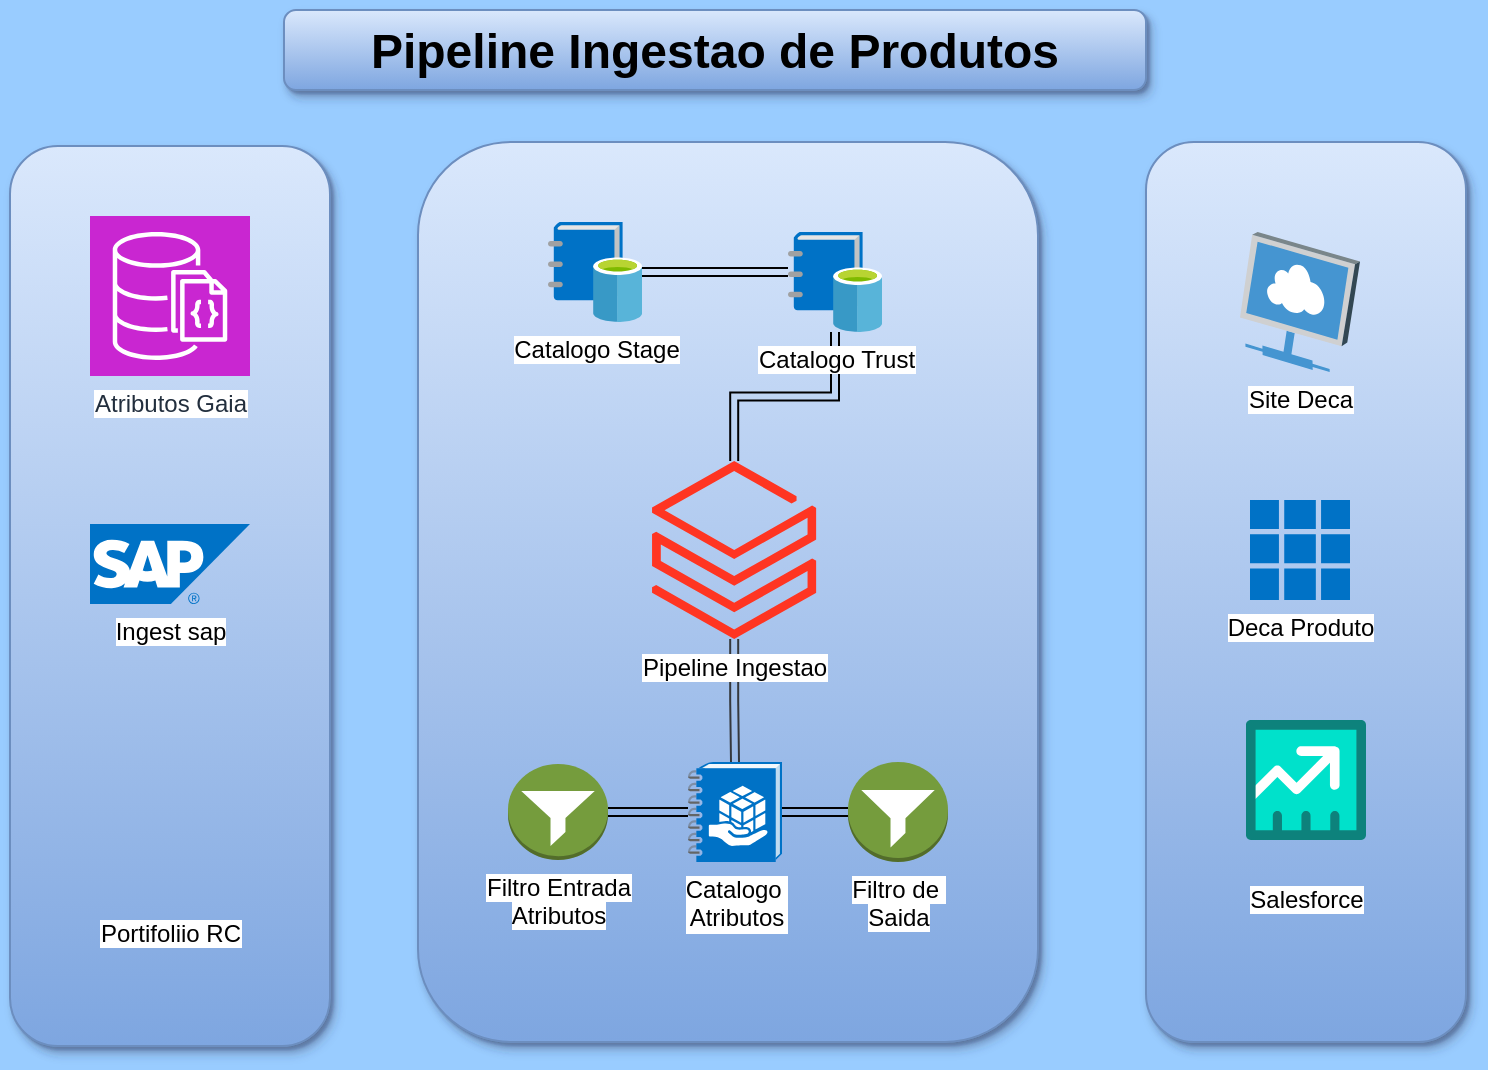 <mxfile compressed="true" version="24.4.0" type="github"><diagram name="Page-1" id="eG5tvo9UgwHiR6DEYF9L"><mxGraphModel dx="1034" dy="475" grid="0" gridSize="10" guides="1" tooltips="1" connect="1" arrows="1" fold="1" page="1" pageScale="1" pageWidth="827" pageHeight="583" background="#99CCFF" math="0" shadow="1"><root><mxCell id="0"/><mxCell id="1" parent="0"/><mxCell id="RlWjg5EEPqvDQT_RxMgs-61" value="&lt;h1 style=&quot;margin-top: 0px;&quot;&gt;Pipeline Ingestao de Produtos&lt;/h1&gt;" style="text;html=1;whiteSpace=wrap;overflow=hidden;rounded=1;fillColor=#dae8fc;gradientColor=#7ea6e0;strokeColor=#6c8ebf;glass=0;shadow=1;align=center;" vertex="1" parent="1"><mxGeometry x="180" y="31" width="431" height="40" as="geometry"/></mxCell><mxCell id="RlWjg5EEPqvDQT_RxMgs-62" value="" style="group" vertex="1" connectable="0" parent="1"><mxGeometry x="43" y="99" width="160" height="450" as="geometry"/></mxCell><mxCell id="RlWjg5EEPqvDQT_RxMgs-55" value="" style="rounded=1;whiteSpace=wrap;html=1;fillColor=#dae8fc;gradientColor=#7ea6e0;strokeColor=#6c8ebf;glass=0;shadow=1;" vertex="1" parent="RlWjg5EEPqvDQT_RxMgs-62"><mxGeometry width="160" height="450" as="geometry"/></mxCell><mxCell id="RlWjg5EEPqvDQT_RxMgs-18" value="Ingest sap" style="image;sketch=0;aspect=fixed;html=1;points=[];align=center;fontSize=12;image=img/lib/mscae/SAP_HANA_on_Azure.svg;" vertex="1" parent="RlWjg5EEPqvDQT_RxMgs-62"><mxGeometry x="40" y="189" width="80" height="40" as="geometry"/></mxCell><mxCell id="RlWjg5EEPqvDQT_RxMgs-20" value="&lt;span style=&quot;background-color: rgb(255, 255, 255);&quot;&gt;Atributos Gaia&lt;/span&gt;" style="sketch=0;points=[[0,0,0],[0.25,0,0],[0.5,0,0],[0.75,0,0],[1,0,0],[0,1,0],[0.25,1,0],[0.5,1,0],[0.75,1,0],[1,1,0],[0,0.25,0],[0,0.5,0],[0,0.75,0],[1,0.25,0],[1,0.5,0],[1,0.75,0]];outlineConnect=0;fontColor=#232F3E;fillColor=#C925D1;strokeColor=#ffffff;dashed=0;verticalLabelPosition=bottom;verticalAlign=top;align=center;html=1;fontSize=12;fontStyle=0;aspect=fixed;shape=mxgraph.aws4.resourceIcon;resIcon=mxgraph.aws4.documentdb_with_mongodb_compatibility;" vertex="1" parent="RlWjg5EEPqvDQT_RxMgs-62"><mxGeometry x="40" y="35" width="80" height="80" as="geometry"/></mxCell><mxCell id="RlWjg5EEPqvDQT_RxMgs-21" value="Portifoliio RC" style="shape=image;html=1;verticalAlign=top;verticalLabelPosition=bottom;labelBackgroundColor=#ffffff;imageAspect=0;aspect=fixed;image=https://cdn3.iconfinder.com/data/icons/document-icons-2/30/647702-excel-128.png" vertex="1" parent="RlWjg5EEPqvDQT_RxMgs-62"><mxGeometry x="40" y="300" width="80" height="80" as="geometry"/></mxCell><mxCell id="RlWjg5EEPqvDQT_RxMgs-63" value="" style="group" vertex="1" connectable="0" parent="1"><mxGeometry x="247" y="97" width="310" height="450" as="geometry"/></mxCell><mxCell id="RlWjg5EEPqvDQT_RxMgs-56" value="" style="rounded=1;whiteSpace=wrap;html=1;fillColor=#dae8fc;gradientColor=#7ea6e0;strokeColor=#6c8ebf;shadow=1;" vertex="1" parent="RlWjg5EEPqvDQT_RxMgs-63"><mxGeometry width="310" height="450" as="geometry"/></mxCell><mxCell id="RlWjg5EEPqvDQT_RxMgs-34" style="edgeStyle=elbowEdgeStyle;rounded=0;orthogonalLoop=1;jettySize=auto;html=1;elbow=vertical;shape=link;fillColor=#cce5ff;strokeColor=#36393d;align=center;verticalAlign=middle;fontFamily=Helvetica;fontSize=11;fontColor=default;labelBackgroundColor=default;endArrow=classic;" edge="1" parent="RlWjg5EEPqvDQT_RxMgs-63" source="RlWjg5EEPqvDQT_RxMgs-30" target="RlWjg5EEPqvDQT_RxMgs-19"><mxGeometry relative="1" as="geometry"/></mxCell><mxCell id="RlWjg5EEPqvDQT_RxMgs-54" style="edgeStyle=orthogonalEdgeStyle;rounded=0;orthogonalLoop=1;jettySize=auto;html=1;shape=link;" edge="1" parent="RlWjg5EEPqvDQT_RxMgs-63" source="RlWjg5EEPqvDQT_RxMgs-30" target="RlWjg5EEPqvDQT_RxMgs-49"><mxGeometry relative="1" as="geometry"/></mxCell><mxCell id="RlWjg5EEPqvDQT_RxMgs-30" value="Pipeline Ingestao" style="image;aspect=fixed;html=1;points=[];align=center;fontSize=12;image=img/lib/azure2/analytics/Azure_Databricks.svg;" vertex="1" parent="RlWjg5EEPqvDQT_RxMgs-63"><mxGeometry x="117" y="159.5" width="82.19" height="89" as="geometry"/></mxCell><mxCell id="RlWjg5EEPqvDQT_RxMgs-47" value="" style="group" vertex="1" connectable="0" parent="RlWjg5EEPqvDQT_RxMgs-63"><mxGeometry x="45" y="310" width="220" height="50" as="geometry"/></mxCell><mxCell id="RlWjg5EEPqvDQT_RxMgs-19" value="Catalogo&amp;nbsp;&lt;div&gt;Atributos&lt;/div&gt;" style="image;sketch=0;aspect=fixed;html=1;points=[];align=center;fontSize=12;image=img/lib/mscae/Service_Catalog_Managed_Application_Definitions.svg;" vertex="1" parent="RlWjg5EEPqvDQT_RxMgs-47"><mxGeometry x="90" width="47" height="50" as="geometry"/></mxCell><mxCell id="RlWjg5EEPqvDQT_RxMgs-22" value="&lt;span style=&quot;background-color: rgb(255, 255, 255);&quot;&gt;Filtro Entrada&lt;/span&gt;&lt;div&gt;&lt;span style=&quot;background-color: rgb(255, 255, 255);&quot;&gt;Atributos&lt;/span&gt;&lt;/div&gt;" style="outlineConnect=0;dashed=0;verticalLabelPosition=bottom;verticalAlign=top;align=center;html=1;shape=mxgraph.aws3.filtering_rule;fillColor=#759C3E;gradientColor=none;" vertex="1" parent="RlWjg5EEPqvDQT_RxMgs-47"><mxGeometry y="1.03" width="50" height="47.94" as="geometry"/></mxCell><mxCell id="RlWjg5EEPqvDQT_RxMgs-32" value="&lt;span style=&quot;background-color: rgb(255, 255, 255);&quot;&gt;Filtro de&amp;nbsp;&lt;/span&gt;&lt;div&gt;&lt;span style=&quot;background-color: rgb(255, 255, 255);&quot;&gt;Saida&lt;/span&gt;&lt;/div&gt;" style="outlineConnect=0;dashed=0;verticalLabelPosition=bottom;verticalAlign=top;align=center;html=1;shape=mxgraph.aws3.filtering_rule;fillColor=#759C3E;gradientColor=none;" vertex="1" parent="RlWjg5EEPqvDQT_RxMgs-47"><mxGeometry x="170" width="50" height="50" as="geometry"/></mxCell><mxCell id="RlWjg5EEPqvDQT_RxMgs-39" style="edgeStyle=orthogonalEdgeStyle;rounded=0;orthogonalLoop=1;jettySize=auto;html=1;entryX=0;entryY=0.5;entryDx=0;entryDy=0;entryPerimeter=0;shape=link;" edge="1" parent="RlWjg5EEPqvDQT_RxMgs-47" source="RlWjg5EEPqvDQT_RxMgs-19" target="RlWjg5EEPqvDQT_RxMgs-32"><mxGeometry relative="1" as="geometry"/></mxCell><mxCell id="RlWjg5EEPqvDQT_RxMgs-40" style="edgeStyle=orthogonalEdgeStyle;rounded=0;orthogonalLoop=1;jettySize=auto;html=1;entryX=1;entryY=0.5;entryDx=0;entryDy=0;entryPerimeter=0;shape=link;" edge="1" parent="RlWjg5EEPqvDQT_RxMgs-47" source="RlWjg5EEPqvDQT_RxMgs-19" target="RlWjg5EEPqvDQT_RxMgs-22"><mxGeometry relative="1" as="geometry"/></mxCell><mxCell id="RlWjg5EEPqvDQT_RxMgs-48" value="Catalogo Stage" style="image;sketch=0;aspect=fixed;html=1;points=[];align=center;fontSize=12;image=img/lib/mscae/Data_Catalog.svg;" vertex="1" parent="RlWjg5EEPqvDQT_RxMgs-63"><mxGeometry x="65" y="40" width="47" height="50" as="geometry"/></mxCell><mxCell id="RlWjg5EEPqvDQT_RxMgs-49" value="Catalogo Trust" style="image;sketch=0;aspect=fixed;html=1;points=[];align=center;fontSize=12;image=img/lib/mscae/Data_Catalog.svg;" vertex="1" parent="RlWjg5EEPqvDQT_RxMgs-63"><mxGeometry x="185" y="45" width="47" height="50" as="geometry"/></mxCell><mxCell id="RlWjg5EEPqvDQT_RxMgs-50" style="edgeStyle=orthogonalEdgeStyle;rounded=0;orthogonalLoop=1;jettySize=auto;html=1;entryX=0;entryY=0.4;entryDx=0;entryDy=0;entryPerimeter=0;shape=link;" edge="1" parent="RlWjg5EEPqvDQT_RxMgs-63" source="RlWjg5EEPqvDQT_RxMgs-48" target="RlWjg5EEPqvDQT_RxMgs-49"><mxGeometry relative="1" as="geometry"/></mxCell><mxCell id="RlWjg5EEPqvDQT_RxMgs-64" value="" style="group" vertex="1" connectable="0" parent="1"><mxGeometry x="611" y="97" width="160" height="450" as="geometry"/></mxCell><mxCell id="RlWjg5EEPqvDQT_RxMgs-57" value="" style="rounded=1;whiteSpace=wrap;html=1;fillColor=#dae8fc;gradientColor=#7ea6e0;strokeColor=#6c8ebf;shadow=1;" vertex="1" parent="RlWjg5EEPqvDQT_RxMgs-64"><mxGeometry width="160" height="450" as="geometry"/></mxCell><mxCell id="RlWjg5EEPqvDQT_RxMgs-58" value="" style="group" vertex="1" connectable="0" parent="RlWjg5EEPqvDQT_RxMgs-64"><mxGeometry x="47" y="45" width="60" height="184" as="geometry"/></mxCell><mxCell id="RlWjg5EEPqvDQT_RxMgs-37" value="&lt;span style=&quot;background-color: rgb(255, 255, 255);&quot;&gt;Site Deca&lt;/span&gt;" style="shadow=0;dashed=0;html=1;labelPosition=center;verticalLabelPosition=bottom;verticalAlign=top;align=center;outlineConnect=0;shape=mxgraph.veeam.3d.remote_site;" vertex="1" parent="RlWjg5EEPqvDQT_RxMgs-58"><mxGeometry width="60" height="70" as="geometry"/></mxCell><mxCell id="RlWjg5EEPqvDQT_RxMgs-46" value="Deca Produto" style="image;sketch=0;aspect=fixed;html=1;points=[];align=center;fontSize=12;image=img/lib/mscae/Client_Apps.svg;" vertex="1" parent="RlWjg5EEPqvDQT_RxMgs-58"><mxGeometry x="5" y="134" width="50" height="50" as="geometry"/></mxCell><mxCell id="RlWjg5EEPqvDQT_RxMgs-60" value="&lt;span style=&quot;background-color: rgb(255, 255, 255);&quot;&gt;Salesforce&lt;/span&gt;" style="verticalLabelPosition=bottom;aspect=fixed;html=1;shape=mxgraph.salesforce.sales;" vertex="1" parent="RlWjg5EEPqvDQT_RxMgs-64"><mxGeometry x="50" y="289" width="60" height="60" as="geometry"/></mxCell></root></mxGraphModel></diagram></mxfile>